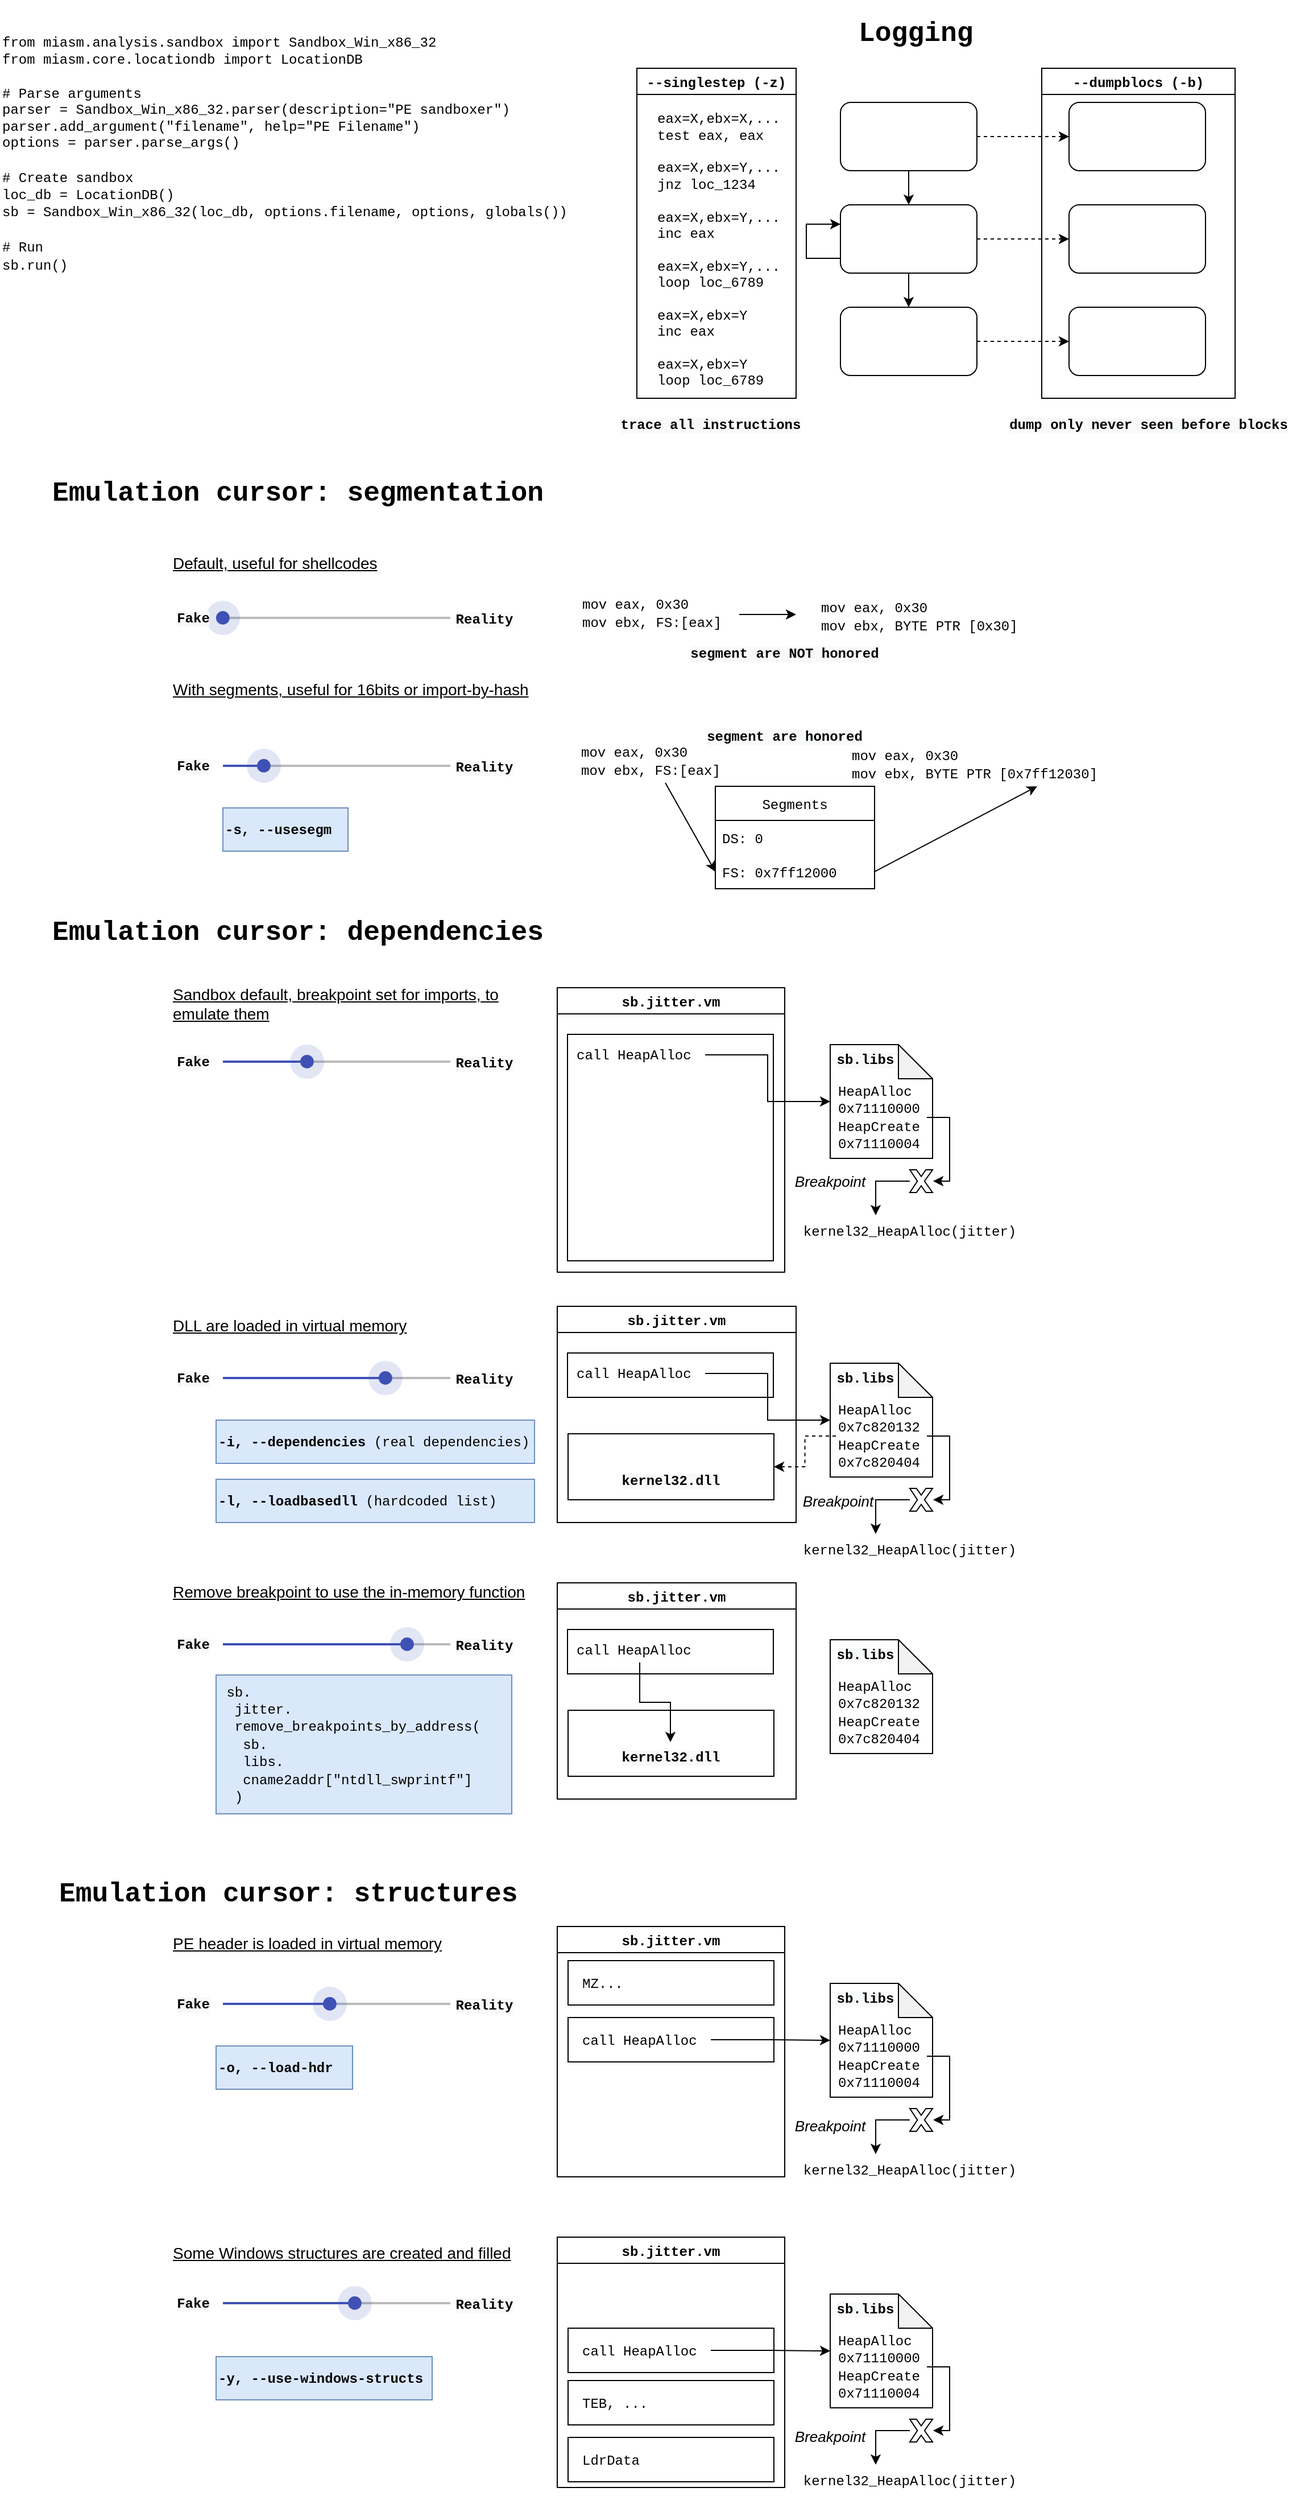 <mxfile compressed="false" version="21.1.2" type="device">
  <diagram id="ASb568PI5aclqPhagqz0" name="Page-1">
    <mxGraphModel dx="1432" dy="865" grid="1" gridSize="10" guides="1" tooltips="1" connect="1" arrows="1" fold="1" page="1" pageScale="1" pageWidth="1169" pageHeight="827" math="0" shadow="0">
      <root>
        <mxCell id="0" />
        <mxCell id="1" parent="0" />
        <mxCell id="8zZ8r4-26LbBzZc4UFdb-1" value="&lt;div style=&quot;&quot;&gt;&lt;span style=&quot;background-color: initial;&quot;&gt;&lt;font face=&quot;Courier New&quot;&gt;from miasm.analysis.sandbox import Sandbox_Win_x86_32&lt;/font&gt;&lt;/span&gt;&lt;/div&gt;&lt;font face=&quot;Courier New&quot;&gt;from miasm.core.locationdb import LocationDB&lt;br&gt;&lt;br&gt;&lt;div&gt;# Parse arguments&lt;/div&gt;&lt;div&gt;parser = Sandbox_Win_x86_32.parser(description=&quot;PE sandboxer&quot;)&lt;/div&gt;&lt;div&gt;parser.add_argument(&quot;filename&quot;, help=&quot;PE Filename&quot;)&lt;/div&gt;&lt;div&gt;options = parser.parse_args()&lt;/div&gt;&lt;div&gt;&lt;/div&gt;&lt;br&gt;&lt;/font&gt;&lt;div&gt;&lt;font face=&quot;Courier New&quot;&gt;# Create sandbox&lt;/font&gt;&lt;/div&gt;&lt;div&gt;&lt;font face=&quot;Courier New&quot;&gt;loc_db = LocationDB()&lt;/font&gt;&lt;/div&gt;&lt;div&gt;&lt;font face=&quot;Courier New&quot;&gt;sb = Sandbox_Win_x86_32(loc_db, options.filename, options, globals())&lt;/font&gt;&lt;/div&gt;&lt;div&gt;&lt;font face=&quot;Courier New&quot;&gt;&lt;br&gt;&lt;/font&gt;&lt;/div&gt;&lt;div&gt;&lt;font face=&quot;Courier New&quot;&gt;# Run&lt;/font&gt;&lt;/div&gt;&lt;div&gt;&lt;font face=&quot;Courier New&quot;&gt;sb.run()&lt;/font&gt;&lt;/div&gt;&lt;div&gt;&lt;br&gt;&lt;/div&gt;" style="text;html=1;strokeColor=none;fillColor=none;align=left;verticalAlign=middle;whiteSpace=wrap;rounded=0;" parent="1" vertex="1">
          <mxGeometry x="10" y="10" width="540" height="263" as="geometry" />
        </mxCell>
        <mxCell id="8zZ8r4-26LbBzZc4UFdb-7" style="edgeStyle=orthogonalEdgeStyle;rounded=0;orthogonalLoop=1;jettySize=auto;html=1;entryX=0.5;entryY=0;entryDx=0;entryDy=0;fontFamily=Courier New;" parent="1" source="8zZ8r4-26LbBzZc4UFdb-2" target="8zZ8r4-26LbBzZc4UFdb-3" edge="1">
          <mxGeometry relative="1" as="geometry" />
        </mxCell>
        <mxCell id="8zZ8r4-26LbBzZc4UFdb-16" style="edgeStyle=orthogonalEdgeStyle;rounded=0;orthogonalLoop=1;jettySize=auto;html=1;entryX=0;entryY=0.5;entryDx=0;entryDy=0;fontFamily=Courier New;dashed=1;" parent="1" source="8zZ8r4-26LbBzZc4UFdb-2" target="8zZ8r4-26LbBzZc4UFdb-12" edge="1">
          <mxGeometry relative="1" as="geometry" />
        </mxCell>
        <mxCell id="8zZ8r4-26LbBzZc4UFdb-2" value="" style="rounded=1;whiteSpace=wrap;html=1;fontFamily=Courier New;" parent="1" vertex="1">
          <mxGeometry x="749" y="90" width="120" height="60" as="geometry" />
        </mxCell>
        <mxCell id="8zZ8r4-26LbBzZc4UFdb-5" value="" style="edgeStyle=orthogonalEdgeStyle;rounded=0;orthogonalLoop=1;jettySize=auto;html=1;fontFamily=Courier New;" parent="1" source="8zZ8r4-26LbBzZc4UFdb-3" target="8zZ8r4-26LbBzZc4UFdb-4" edge="1">
          <mxGeometry relative="1" as="geometry" />
        </mxCell>
        <mxCell id="8zZ8r4-26LbBzZc4UFdb-17" style="edgeStyle=orthogonalEdgeStyle;rounded=0;orthogonalLoop=1;jettySize=auto;html=1;entryX=0;entryY=0.5;entryDx=0;entryDy=0;fontFamily=Courier New;dashed=1;" parent="1" source="8zZ8r4-26LbBzZc4UFdb-3" target="8zZ8r4-26LbBzZc4UFdb-13" edge="1">
          <mxGeometry relative="1" as="geometry" />
        </mxCell>
        <mxCell id="8zZ8r4-26LbBzZc4UFdb-3" value="" style="rounded=1;whiteSpace=wrap;html=1;fontFamily=Courier New;" parent="1" vertex="1">
          <mxGeometry x="749" y="180" width="120" height="60" as="geometry" />
        </mxCell>
        <mxCell id="8zZ8r4-26LbBzZc4UFdb-18" style="edgeStyle=orthogonalEdgeStyle;rounded=0;orthogonalLoop=1;jettySize=auto;html=1;entryX=0;entryY=0.5;entryDx=0;entryDy=0;fontFamily=Courier New;dashed=1;" parent="1" source="8zZ8r4-26LbBzZc4UFdb-4" target="8zZ8r4-26LbBzZc4UFdb-14" edge="1">
          <mxGeometry relative="1" as="geometry" />
        </mxCell>
        <mxCell id="8zZ8r4-26LbBzZc4UFdb-4" value="" style="rounded=1;whiteSpace=wrap;html=1;fontFamily=Courier New;" parent="1" vertex="1">
          <mxGeometry x="749" y="270" width="120" height="60" as="geometry" />
        </mxCell>
        <mxCell id="8zZ8r4-26LbBzZc4UFdb-10" style="edgeStyle=orthogonalEdgeStyle;rounded=0;orthogonalLoop=1;jettySize=auto;html=1;entryX=0;entryY=0.5;entryDx=0;entryDy=0;fontFamily=Courier New;exitX=0;exitY=1;exitDx=0;exitDy=0;" parent="1" edge="1">
          <mxGeometry relative="1" as="geometry">
            <mxPoint x="749" y="227" as="sourcePoint" />
            <mxPoint x="749" y="197" as="targetPoint" />
            <Array as="points">
              <mxPoint x="719" y="227" />
              <mxPoint x="719" y="197" />
            </Array>
          </mxGeometry>
        </mxCell>
        <mxCell id="8zZ8r4-26LbBzZc4UFdb-11" value="&lt;h1&gt;Logging&lt;/h1&gt;" style="text;html=1;strokeColor=none;fillColor=none;spacing=5;spacingTop=-20;whiteSpace=wrap;overflow=hidden;rounded=0;fontFamily=Courier New;" parent="1" vertex="1">
          <mxGeometry x="760" y="10" width="120" height="40" as="geometry" />
        </mxCell>
        <mxCell id="8zZ8r4-26LbBzZc4UFdb-12" value="" style="rounded=1;whiteSpace=wrap;html=1;fontFamily=Courier New;" parent="1" vertex="1">
          <mxGeometry x="950" y="90" width="120" height="60" as="geometry" />
        </mxCell>
        <mxCell id="8zZ8r4-26LbBzZc4UFdb-13" value="" style="rounded=1;whiteSpace=wrap;html=1;fontFamily=Courier New;" parent="1" vertex="1">
          <mxGeometry x="950" y="180" width="120" height="60" as="geometry" />
        </mxCell>
        <mxCell id="8zZ8r4-26LbBzZc4UFdb-14" value="" style="rounded=1;whiteSpace=wrap;html=1;fontFamily=Courier New;" parent="1" vertex="1">
          <mxGeometry x="950" y="270" width="120" height="60" as="geometry" />
        </mxCell>
        <mxCell id="8zZ8r4-26LbBzZc4UFdb-19" value="--dumpblocs (-b)" style="swimlane;fontFamily=Courier New;" parent="1" vertex="1">
          <mxGeometry x="926" y="60" width="170" height="290" as="geometry" />
        </mxCell>
        <mxCell id="8zZ8r4-26LbBzZc4UFdb-20" value="&lt;span style=&quot;color: rgb(0, 0, 0); font-family: &amp;quot;Courier New&amp;quot;; font-size: 12px; font-style: normal; font-variant-ligatures: normal; font-variant-caps: normal; font-weight: 700; letter-spacing: normal; orphans: 2; text-indent: 0px; text-transform: none; widows: 2; word-spacing: 0px; -webkit-text-stroke-width: 0px; background-color: rgb(248, 249, 250); text-decoration-thickness: initial; text-decoration-style: initial; text-decoration-color: initial; float: none; display: inline !important;&quot;&gt;dump only never seen before blocks&lt;/span&gt;" style="text;whiteSpace=wrap;html=1;fontFamily=Courier New;align=center;" parent="1" vertex="1">
          <mxGeometry x="880" y="360" width="280" height="30" as="geometry" />
        </mxCell>
        <mxCell id="8zZ8r4-26LbBzZc4UFdb-22" value="eax=X,ebx=X,...&lt;br&gt;test eax, eax&lt;br&gt;&lt;br&gt;eax=X,ebx=Y,...&lt;br&gt;jnz loc_1234&lt;br&gt;&lt;br&gt;eax=X,ebx=Y,...&lt;br&gt;inc eax&lt;br&gt;&lt;br&gt;eax=X,ebx=Y,...&lt;br&gt;loop loc_6789&lt;br&gt;&lt;br&gt;eax=X,ebx=Y&lt;br&gt;inc eax&lt;br&gt;&lt;br&gt;eax=X,ebx=Y&lt;br&gt;loop loc_6789" style="text;html=1;strokeColor=none;fillColor=none;align=left;verticalAlign=middle;whiteSpace=wrap;rounded=0;fontFamily=Courier New;" parent="1" vertex="1">
          <mxGeometry x="586" y="150" width="110" height="140" as="geometry" />
        </mxCell>
        <mxCell id="8zZ8r4-26LbBzZc4UFdb-24" value="--singlestep (-z)" style="swimlane;fontFamily=Courier New;" parent="1" vertex="1">
          <mxGeometry x="570" y="60" width="140" height="290" as="geometry" />
        </mxCell>
        <mxCell id="8zZ8r4-26LbBzZc4UFdb-25" value="&lt;span style=&quot;color: rgb(0, 0, 0); font-family: &amp;quot;Courier New&amp;quot;; font-size: 12px; font-style: normal; font-variant-ligatures: normal; font-variant-caps: normal; font-weight: 700; letter-spacing: normal; orphans: 2; text-indent: 0px; text-transform: none; widows: 2; word-spacing: 0px; -webkit-text-stroke-width: 0px; background-color: rgb(248, 249, 250); text-decoration-thickness: initial; text-decoration-style: initial; text-decoration-color: initial; float: none; display: inline !important;&quot;&gt;trace all instructions&lt;/span&gt;" style="text;whiteSpace=wrap;html=1;fontFamily=Courier New;align=center;" parent="1" vertex="1">
          <mxGeometry x="495" y="360" width="280" height="30" as="geometry" />
        </mxCell>
        <mxCell id="8zZ8r4-26LbBzZc4UFdb-26" value="&lt;h1&gt;Emulation cursor: segmentation&lt;/h1&gt;" style="text;html=1;strokeColor=none;fillColor=none;spacing=5;spacingTop=-20;whiteSpace=wrap;overflow=hidden;rounded=0;fontFamily=Courier New;" parent="1" vertex="1">
          <mxGeometry x="51" y="414" width="460" height="40" as="geometry" />
        </mxCell>
        <mxCell id="8zZ8r4-26LbBzZc4UFdb-28" value="" style="dashed=0;verticalLabelPosition=bottom;verticalAlign=top;align=center;shape=mxgraph.gmdl.sliderFocused;barPos=0;strokeColor=#3F51B5;opacity=100;strokeWidth=2;fillColor=#3F51B5;handleSize=30;shadow=0;fontFamily=Courier New;" parent="1" vertex="1">
          <mxGeometry x="206" y="528" width="200" height="30" as="geometry" />
        </mxCell>
        <mxCell id="8zZ8r4-26LbBzZc4UFdb-29" value="&lt;span style=&quot;color: rgb(0, 0, 0); font-family: &amp;quot;Courier New&amp;quot;; font-size: 12px; font-style: normal; font-variant-ligatures: normal; font-variant-caps: normal; font-weight: 700; letter-spacing: normal; orphans: 2; text-indent: 0px; text-transform: none; widows: 2; word-spacing: 0px; -webkit-text-stroke-width: 0px; background-color: rgb(248, 249, 250); text-decoration-thickness: initial; text-decoration-style: initial; text-decoration-color: initial; float: none; display: inline !important;&quot;&gt;Fake&lt;/span&gt;" style="text;whiteSpace=wrap;html=1;fontFamily=Courier New;align=center;" parent="1" vertex="1">
          <mxGeometry x="160" y="530" width="40" height="20" as="geometry" />
        </mxCell>
        <mxCell id="8zZ8r4-26LbBzZc4UFdb-30" value="&lt;span style=&quot;color: rgb(0, 0, 0); font-family: &amp;quot;Courier New&amp;quot;; font-size: 12px; font-style: normal; font-variant-ligatures: normal; font-variant-caps: normal; font-weight: 700; letter-spacing: normal; orphans: 2; text-indent: 0px; text-transform: none; widows: 2; word-spacing: 0px; -webkit-text-stroke-width: 0px; background-color: rgb(248, 249, 250); text-decoration-thickness: initial; text-decoration-style: initial; text-decoration-color: initial; float: none; display: inline !important;&quot;&gt;Reality&lt;/span&gt;" style="text;whiteSpace=wrap;html=1;fontFamily=Courier New;align=center;" parent="1" vertex="1">
          <mxGeometry x="416" y="531" width="40" height="20" as="geometry" />
        </mxCell>
        <mxCell id="8zZ8r4-26LbBzZc4UFdb-31" value="&lt;div style=&quot;&quot;&gt;&lt;font face=&quot;Courier New&quot;&gt;mov eax, 0x30&lt;/font&gt;&lt;/div&gt;&lt;div style=&quot;&quot;&gt;&lt;font face=&quot;Courier New&quot;&gt;mov ebx, FS:[eax]&lt;/font&gt;&lt;/div&gt;" style="text;html=1;strokeColor=none;fillColor=none;align=left;verticalAlign=middle;whiteSpace=wrap;rounded=0;" parent="1" vertex="1">
          <mxGeometry x="520" y="520" width="130" height="38" as="geometry" />
        </mxCell>
        <mxCell id="8zZ8r4-26LbBzZc4UFdb-33" value="" style="endArrow=classic;html=1;rounded=0;fontFamily=Courier New;strokeWidth=1;" parent="1" edge="1">
          <mxGeometry width="50" height="50" relative="1" as="geometry">
            <mxPoint x="660" y="540" as="sourcePoint" />
            <mxPoint x="710" y="540" as="targetPoint" />
          </mxGeometry>
        </mxCell>
        <mxCell id="8zZ8r4-26LbBzZc4UFdb-34" value="&lt;div style=&quot;&quot;&gt;&lt;font face=&quot;Courier New&quot;&gt;mov eax, 0x30&lt;/font&gt;&lt;/div&gt;&lt;div style=&quot;&quot;&gt;&lt;font face=&quot;Courier New&quot;&gt;mov ebx, BYTE PTR [0x30]&lt;/font&gt;&lt;/div&gt;" style="text;html=1;strokeColor=none;fillColor=none;align=left;verticalAlign=middle;whiteSpace=wrap;rounded=0;" parent="1" vertex="1">
          <mxGeometry x="730" y="523" width="180" height="38" as="geometry" />
        </mxCell>
        <mxCell id="8zZ8r4-26LbBzZc4UFdb-35" value="&lt;span style=&quot;color: rgb(0, 0, 0); font-family: &amp;quot;Courier New&amp;quot;; font-size: 12px; font-style: normal; font-variant-ligatures: normal; font-variant-caps: normal; font-weight: 700; letter-spacing: normal; orphans: 2; text-indent: 0px; text-transform: none; widows: 2; word-spacing: 0px; -webkit-text-stroke-width: 0px; background-color: rgb(248, 249, 250); text-decoration-thickness: initial; text-decoration-style: initial; text-decoration-color: initial; float: none; display: inline !important;&quot;&gt;segment are NOT honored&lt;/span&gt;" style="text;whiteSpace=wrap;html=1;fontFamily=Courier New;align=center;" parent="1" vertex="1">
          <mxGeometry x="560" y="561" width="280" height="30" as="geometry" />
        </mxCell>
        <mxCell id="8zZ8r4-26LbBzZc4UFdb-36" value="" style="dashed=0;verticalLabelPosition=bottom;verticalAlign=top;align=center;shape=mxgraph.gmdl.sliderFocused;barPos=18;strokeColor=#3F51B5;opacity=100;strokeWidth=2;fillColor=#3F51B5;handleSize=30;shadow=0;fontFamily=Courier New;" parent="1" vertex="1">
          <mxGeometry x="206" y="658" width="200" height="30" as="geometry" />
        </mxCell>
        <mxCell id="8zZ8r4-26LbBzZc4UFdb-37" value="&lt;span style=&quot;color: rgb(0, 0, 0); font-family: &amp;quot;Courier New&amp;quot;; font-size: 12px; font-style: normal; font-variant-ligatures: normal; font-variant-caps: normal; font-weight: 700; letter-spacing: normal; orphans: 2; text-indent: 0px; text-transform: none; widows: 2; word-spacing: 0px; -webkit-text-stroke-width: 0px; background-color: rgb(248, 249, 250); text-decoration-thickness: initial; text-decoration-style: initial; text-decoration-color: initial; float: none; display: inline !important;&quot;&gt;Fake&lt;/span&gt;" style="text;whiteSpace=wrap;html=1;fontFamily=Courier New;align=center;" parent="1" vertex="1">
          <mxGeometry x="160" y="660" width="40" height="20" as="geometry" />
        </mxCell>
        <mxCell id="8zZ8r4-26LbBzZc4UFdb-38" value="&lt;span style=&quot;color: rgb(0, 0, 0); font-family: &amp;quot;Courier New&amp;quot;; font-size: 12px; font-style: normal; font-variant-ligatures: normal; font-variant-caps: normal; font-weight: 700; letter-spacing: normal; orphans: 2; text-indent: 0px; text-transform: none; widows: 2; word-spacing: 0px; -webkit-text-stroke-width: 0px; background-color: rgb(248, 249, 250); text-decoration-thickness: initial; text-decoration-style: initial; text-decoration-color: initial; float: none; display: inline !important;&quot;&gt;Reality&lt;/span&gt;" style="text;whiteSpace=wrap;html=1;fontFamily=Courier New;align=center;" parent="1" vertex="1">
          <mxGeometry x="416" y="661" width="40" height="20" as="geometry" />
        </mxCell>
        <mxCell id="8zZ8r4-26LbBzZc4UFdb-39" value="&lt;div style=&quot;&quot;&gt;&lt;font face=&quot;Courier New&quot;&gt;mov eax, 0x30&lt;/font&gt;&lt;/div&gt;&lt;div style=&quot;&quot;&gt;&lt;font face=&quot;Courier New&quot;&gt;mov ebx, FS:[eax]&lt;/font&gt;&lt;/div&gt;" style="text;html=1;strokeColor=none;fillColor=none;align=left;verticalAlign=middle;whiteSpace=wrap;rounded=0;" parent="1" vertex="1">
          <mxGeometry x="519" y="650" width="130" height="38" as="geometry" />
        </mxCell>
        <mxCell id="8zZ8r4-26LbBzZc4UFdb-40" value="" style="endArrow=classic;html=1;rounded=0;fontFamily=Courier New;strokeWidth=1;entryX=0;entryY=0.5;entryDx=0;entryDy=0;exitX=0.585;exitY=1;exitDx=0;exitDy=0;exitPerimeter=0;" parent="1" source="8zZ8r4-26LbBzZc4UFdb-39" target="8zZ8r4-26LbBzZc4UFdb-46" edge="1">
          <mxGeometry width="50" height="50" relative="1" as="geometry">
            <mxPoint x="687" y="670" as="sourcePoint" />
            <mxPoint x="737" y="670" as="targetPoint" />
          </mxGeometry>
        </mxCell>
        <mxCell id="8zZ8r4-26LbBzZc4UFdb-41" value="&lt;div style=&quot;&quot;&gt;&lt;font face=&quot;Courier New&quot;&gt;mov eax, 0x30&lt;/font&gt;&lt;/div&gt;&lt;div style=&quot;&quot;&gt;&lt;font face=&quot;Courier New&quot;&gt;mov ebx, BYTE PTR [0x7ff12030]&lt;/font&gt;&lt;/div&gt;" style="text;html=1;strokeColor=none;fillColor=none;align=left;verticalAlign=middle;whiteSpace=wrap;rounded=0;" parent="1" vertex="1">
          <mxGeometry x="757" y="653" width="220" height="38" as="geometry" />
        </mxCell>
        <mxCell id="8zZ8r4-26LbBzZc4UFdb-42" value="&lt;span style=&quot;color: rgb(0, 0, 0); font-family: &amp;quot;Courier New&amp;quot;; font-size: 12px; font-style: normal; font-variant-ligatures: normal; font-variant-caps: normal; font-weight: 700; letter-spacing: normal; orphans: 2; text-indent: 0px; text-transform: none; widows: 2; word-spacing: 0px; -webkit-text-stroke-width: 0px; background-color: rgb(248, 249, 250); text-decoration-thickness: initial; text-decoration-style: initial; text-decoration-color: initial; float: none; display: inline !important;&quot;&gt;segment are honored&lt;/span&gt;" style="text;whiteSpace=wrap;html=1;fontFamily=Courier New;align=center;" parent="1" vertex="1">
          <mxGeometry x="560" y="634" width="280" height="30" as="geometry" />
        </mxCell>
        <mxCell id="8zZ8r4-26LbBzZc4UFdb-43" value="Segments" style="swimlane;fontStyle=0;childLayout=stackLayout;horizontal=1;startSize=30;horizontalStack=0;resizeParent=1;resizeParentMax=0;resizeLast=0;collapsible=1;marginBottom=0;fontFamily=Courier New;" parent="1" vertex="1">
          <mxGeometry x="639" y="691" width="140" height="90" as="geometry" />
        </mxCell>
        <mxCell id="8zZ8r4-26LbBzZc4UFdb-45" value="DS: 0" style="text;strokeColor=none;fillColor=none;align=left;verticalAlign=middle;spacingLeft=4;spacingRight=4;overflow=hidden;points=[[0,0.5],[1,0.5]];portConstraint=eastwest;rotatable=0;fontFamily=Courier New;" parent="8zZ8r4-26LbBzZc4UFdb-43" vertex="1">
          <mxGeometry y="30" width="140" height="30" as="geometry" />
        </mxCell>
        <mxCell id="8zZ8r4-26LbBzZc4UFdb-46" value="FS: 0x7ff12000" style="text;strokeColor=none;fillColor=none;align=left;verticalAlign=middle;spacingLeft=4;spacingRight=4;overflow=hidden;points=[[0,0.5],[1,0.5]];portConstraint=eastwest;rotatable=0;fontFamily=Courier New;" parent="8zZ8r4-26LbBzZc4UFdb-43" vertex="1">
          <mxGeometry y="60" width="140" height="30" as="geometry" />
        </mxCell>
        <mxCell id="8zZ8r4-26LbBzZc4UFdb-47" value="" style="endArrow=classic;html=1;rounded=0;fontFamily=Courier New;strokeWidth=1;entryX=0.75;entryY=1;entryDx=0;entryDy=0;exitX=1;exitY=0.5;exitDx=0;exitDy=0;" parent="1" source="8zZ8r4-26LbBzZc4UFdb-46" target="8zZ8r4-26LbBzZc4UFdb-41" edge="1">
          <mxGeometry width="50" height="50" relative="1" as="geometry">
            <mxPoint x="787" y="790" as="sourcePoint" />
            <mxPoint x="649" y="806" as="targetPoint" />
          </mxGeometry>
        </mxCell>
        <mxCell id="8zZ8r4-26LbBzZc4UFdb-48" value="" style="dashed=0;verticalLabelPosition=bottom;verticalAlign=top;align=center;shape=mxgraph.gmdl.sliderFocused;barPos=37;strokeColor=#3F51B5;opacity=100;strokeWidth=2;fillColor=#3F51B5;handleSize=30;shadow=0;fontFamily=Courier New;" parent="1" vertex="1">
          <mxGeometry x="206" y="918" width="200" height="30" as="geometry" />
        </mxCell>
        <mxCell id="8zZ8r4-26LbBzZc4UFdb-49" value="&lt;span style=&quot;color: rgb(0, 0, 0); font-family: &amp;quot;Courier New&amp;quot;; font-size: 12px; font-style: normal; font-variant-ligatures: normal; font-variant-caps: normal; font-weight: 700; letter-spacing: normal; orphans: 2; text-indent: 0px; text-transform: none; widows: 2; word-spacing: 0px; -webkit-text-stroke-width: 0px; background-color: rgb(248, 249, 250); text-decoration-thickness: initial; text-decoration-style: initial; text-decoration-color: initial; float: none; display: inline !important;&quot;&gt;Fake&lt;/span&gt;" style="text;whiteSpace=wrap;html=1;fontFamily=Courier New;align=center;" parent="1" vertex="1">
          <mxGeometry x="160" y="920" width="40" height="20" as="geometry" />
        </mxCell>
        <mxCell id="8zZ8r4-26LbBzZc4UFdb-50" value="&lt;span style=&quot;color: rgb(0, 0, 0); font-family: &amp;quot;Courier New&amp;quot;; font-size: 12px; font-style: normal; font-variant-ligatures: normal; font-variant-caps: normal; font-weight: 700; letter-spacing: normal; orphans: 2; text-indent: 0px; text-transform: none; widows: 2; word-spacing: 0px; -webkit-text-stroke-width: 0px; background-color: rgb(248, 249, 250); text-decoration-thickness: initial; text-decoration-style: initial; text-decoration-color: initial; float: none; display: inline !important;&quot;&gt;Reality&lt;/span&gt;" style="text;whiteSpace=wrap;html=1;fontFamily=Courier New;align=center;" parent="1" vertex="1">
          <mxGeometry x="416" y="921" width="40" height="20" as="geometry" />
        </mxCell>
        <mxCell id="8zZ8r4-26LbBzZc4UFdb-59" value="sb.jitter.vm" style="swimlane;fontFamily=Courier New;" parent="1" vertex="1">
          <mxGeometry x="500" y="868" width="200" height="250" as="geometry" />
        </mxCell>
        <mxCell id="8zZ8r4-26LbBzZc4UFdb-60" value="" style="rounded=0;whiteSpace=wrap;html=1;fontFamily=Courier New;" parent="8zZ8r4-26LbBzZc4UFdb-59" vertex="1">
          <mxGeometry x="9" y="41" width="181" height="199" as="geometry" />
        </mxCell>
        <mxCell id="8zZ8r4-26LbBzZc4UFdb-61" value="&lt;div style=&quot;&quot;&gt;&lt;font face=&quot;Courier New&quot;&gt;call HeapAlloc&lt;/font&gt;&lt;/div&gt;" style="text;html=1;strokeColor=none;fillColor=none;align=left;verticalAlign=middle;whiteSpace=wrap;rounded=0;" parent="8zZ8r4-26LbBzZc4UFdb-59" vertex="1">
          <mxGeometry x="15" y="48" width="115" height="22" as="geometry" />
        </mxCell>
        <mxCell id="8zZ8r4-26LbBzZc4UFdb-63" value="" style="shape=note;whiteSpace=wrap;html=1;backgroundOutline=1;darkOpacity=0.05;fontFamily=Courier New;" parent="1" vertex="1">
          <mxGeometry x="740" y="918" width="90" height="100" as="geometry" />
        </mxCell>
        <mxCell id="8zZ8r4-26LbBzZc4UFdb-65" style="edgeStyle=orthogonalEdgeStyle;rounded=0;orthogonalLoop=1;jettySize=auto;html=1;entryX=0;entryY=0.5;entryDx=0;entryDy=0;entryPerimeter=0;fontFamily=Courier New;strokeWidth=1;" parent="1" source="8zZ8r4-26LbBzZc4UFdb-61" target="8zZ8r4-26LbBzZc4UFdb-63" edge="1">
          <mxGeometry relative="1" as="geometry" />
        </mxCell>
        <mxCell id="8zZ8r4-26LbBzZc4UFdb-69" value="" style="edgeStyle=orthogonalEdgeStyle;rounded=0;orthogonalLoop=1;jettySize=auto;html=1;fontFamily=Helvetica;strokeWidth=1;fontSize=13;fontStyle=2" parent="1" source="8zZ8r4-26LbBzZc4UFdb-66" edge="1">
          <mxGeometry x="1" y="90" relative="1" as="geometry">
            <mxPoint x="830" y="1038" as="targetPoint" />
            <mxPoint x="-90" y="-90" as="offset" />
          </mxGeometry>
        </mxCell>
        <mxCell id="8zZ8r4-26LbBzZc4UFdb-66" value="&lt;div style=&quot;&quot;&gt;&lt;font face=&quot;Courier New&quot;&gt;HeapAlloc&lt;/font&gt;&lt;/div&gt;&lt;div style=&quot;&quot;&gt;&lt;font face=&quot;Courier New&quot;&gt;0x71110000&lt;br&gt;HeapCreate&lt;br&gt;0x71110004&lt;/font&gt;&lt;/div&gt;" style="text;html=1;strokeColor=none;fillColor=none;align=left;verticalAlign=middle;whiteSpace=wrap;rounded=0;" parent="1" vertex="1">
          <mxGeometry x="745" y="946" width="80" height="72" as="geometry" />
        </mxCell>
        <mxCell id="8zZ8r4-26LbBzZc4UFdb-72" style="edgeStyle=orthogonalEdgeStyle;rounded=0;orthogonalLoop=1;jettySize=auto;html=1;entryX=0;entryY=0;entryDx=0;entryDy=0;fontFamily=Courier New;strokeWidth=1;" parent="1" source="8zZ8r4-26LbBzZc4UFdb-68" target="8zZ8r4-26LbBzZc4UFdb-71" edge="1">
          <mxGeometry relative="1" as="geometry">
            <Array as="points">
              <mxPoint x="780" y="1038" />
            </Array>
          </mxGeometry>
        </mxCell>
        <mxCell id="8zZ8r4-26LbBzZc4UFdb-68" value="" style="verticalLabelPosition=bottom;verticalAlign=top;html=1;shape=mxgraph.basic.x;fontFamily=Courier New;" parent="1" vertex="1">
          <mxGeometry x="810" y="1028" width="20" height="20" as="geometry" />
        </mxCell>
        <mxCell id="8zZ8r4-26LbBzZc4UFdb-71" value="kernel32_HeapAlloc(jitter)" style="text;html=1;strokeColor=none;fillColor=none;align=center;verticalAlign=middle;whiteSpace=wrap;rounded=0;fontFamily=Courier New;" parent="1" vertex="1">
          <mxGeometry x="780" y="1068" width="60" height="30" as="geometry" />
        </mxCell>
        <mxCell id="8zZ8r4-26LbBzZc4UFdb-74" value="&lt;span style=&quot;color: rgb(0, 0, 0); font-family: &amp;quot;Courier New&amp;quot;; font-size: 12px; font-style: normal; font-variant-ligatures: normal; font-variant-caps: normal; font-weight: 700; letter-spacing: normal; orphans: 2; text-indent: 0px; text-transform: none; widows: 2; word-spacing: 0px; -webkit-text-stroke-width: 0px; background-color: rgb(248, 249, 250); text-decoration-thickness: initial; text-decoration-style: initial; text-decoration-color: initial; float: none; display: inline !important;&quot;&gt;sb.libs&lt;/span&gt;" style="text;whiteSpace=wrap;html=1;fontFamily=Courier New;align=center;" parent="1" vertex="1">
          <mxGeometry x="736" y="918" width="70" height="30" as="geometry" />
        </mxCell>
        <mxCell id="8zZ8r4-26LbBzZc4UFdb-75" value="" style="dashed=0;verticalLabelPosition=bottom;verticalAlign=top;align=center;shape=mxgraph.gmdl.sliderFocused;barPos=71.48;strokeColor=#3F51B5;opacity=100;strokeWidth=2;fillColor=#3F51B5;handleSize=30;shadow=0;fontFamily=Courier New;" parent="1" vertex="1">
          <mxGeometry x="206" y="1196" width="200" height="30" as="geometry" />
        </mxCell>
        <mxCell id="8zZ8r4-26LbBzZc4UFdb-76" value="&lt;span style=&quot;color: rgb(0, 0, 0); font-family: &amp;quot;Courier New&amp;quot;; font-size: 12px; font-style: normal; font-variant-ligatures: normal; font-variant-caps: normal; font-weight: 700; letter-spacing: normal; orphans: 2; text-indent: 0px; text-transform: none; widows: 2; word-spacing: 0px; -webkit-text-stroke-width: 0px; background-color: rgb(248, 249, 250); text-decoration-thickness: initial; text-decoration-style: initial; text-decoration-color: initial; float: none; display: inline !important;&quot;&gt;Fake&lt;/span&gt;" style="text;whiteSpace=wrap;html=1;fontFamily=Courier New;align=center;" parent="1" vertex="1">
          <mxGeometry x="160" y="1198" width="40" height="20" as="geometry" />
        </mxCell>
        <mxCell id="8zZ8r4-26LbBzZc4UFdb-77" value="&lt;span style=&quot;color: rgb(0, 0, 0); font-family: &amp;quot;Courier New&amp;quot;; font-size: 12px; font-style: normal; font-variant-ligatures: normal; font-variant-caps: normal; font-weight: 700; letter-spacing: normal; orphans: 2; text-indent: 0px; text-transform: none; widows: 2; word-spacing: 0px; -webkit-text-stroke-width: 0px; background-color: rgb(248, 249, 250); text-decoration-thickness: initial; text-decoration-style: initial; text-decoration-color: initial; float: none; display: inline !important;&quot;&gt;Reality&lt;/span&gt;" style="text;whiteSpace=wrap;html=1;fontFamily=Courier New;align=center;" parent="1" vertex="1">
          <mxGeometry x="416" y="1199" width="40" height="20" as="geometry" />
        </mxCell>
        <mxCell id="8zZ8r4-26LbBzZc4UFdb-78" value="sb.jitter.vm" style="swimlane;fontFamily=Courier New;" parent="1" vertex="1">
          <mxGeometry x="500" y="1148" width="210" height="190" as="geometry" />
        </mxCell>
        <mxCell id="8zZ8r4-26LbBzZc4UFdb-79" value="" style="rounded=0;whiteSpace=wrap;html=1;fontFamily=Courier New;" parent="8zZ8r4-26LbBzZc4UFdb-78" vertex="1">
          <mxGeometry x="9" y="41" width="181" height="39" as="geometry" />
        </mxCell>
        <mxCell id="8zZ8r4-26LbBzZc4UFdb-80" value="&lt;div style=&quot;&quot;&gt;&lt;font face=&quot;Courier New&quot;&gt;call HeapAlloc&lt;/font&gt;&lt;/div&gt;" style="text;html=1;strokeColor=none;fillColor=none;align=left;verticalAlign=middle;whiteSpace=wrap;rounded=0;" parent="8zZ8r4-26LbBzZc4UFdb-78" vertex="1">
          <mxGeometry x="15" y="48" width="115" height="22" as="geometry" />
        </mxCell>
        <mxCell id="8zZ8r4-26LbBzZc4UFdb-89" value="" style="rounded=0;whiteSpace=wrap;html=1;fontFamily=Courier New;" parent="8zZ8r4-26LbBzZc4UFdb-78" vertex="1">
          <mxGeometry x="9.5" y="112" width="181" height="58" as="geometry" />
        </mxCell>
        <mxCell id="8zZ8r4-26LbBzZc4UFdb-90" value="&lt;span style=&quot;color: rgb(0, 0, 0); font-family: &amp;quot;Courier New&amp;quot;; font-size: 12px; font-style: normal; font-variant-ligatures: normal; font-variant-caps: normal; font-weight: 700; letter-spacing: normal; orphans: 2; text-indent: 0px; text-transform: none; widows: 2; word-spacing: 0px; -webkit-text-stroke-width: 0px; background-color: rgb(248, 249, 250); text-decoration-thickness: initial; text-decoration-style: initial; text-decoration-color: initial; float: none; display: inline !important;&quot;&gt;kernel32.dll&lt;/span&gt;" style="text;whiteSpace=wrap;html=1;fontFamily=Courier New;align=center;" parent="8zZ8r4-26LbBzZc4UFdb-78" vertex="1">
          <mxGeometry x="-40.5" y="140" width="280" height="30" as="geometry" />
        </mxCell>
        <mxCell id="8zZ8r4-26LbBzZc4UFdb-81" value="" style="shape=note;whiteSpace=wrap;html=1;backgroundOutline=1;darkOpacity=0.05;fontFamily=Courier New;" parent="1" vertex="1">
          <mxGeometry x="740" y="1198" width="90" height="100" as="geometry" />
        </mxCell>
        <mxCell id="8zZ8r4-26LbBzZc4UFdb-82" style="edgeStyle=orthogonalEdgeStyle;rounded=0;orthogonalLoop=1;jettySize=auto;html=1;entryX=0;entryY=0.5;entryDx=0;entryDy=0;entryPerimeter=0;fontFamily=Courier New;strokeWidth=1;" parent="1" source="8zZ8r4-26LbBzZc4UFdb-80" target="8zZ8r4-26LbBzZc4UFdb-81" edge="1">
          <mxGeometry relative="1" as="geometry" />
        </mxCell>
        <mxCell id="8zZ8r4-26LbBzZc4UFdb-83" value="" style="edgeStyle=orthogonalEdgeStyle;rounded=0;orthogonalLoop=1;jettySize=auto;html=1;fontFamily=Helvetica;strokeWidth=1;fontSize=13;fontStyle=2" parent="1" source="8zZ8r4-26LbBzZc4UFdb-84" edge="1">
          <mxGeometry x="1" y="-90" relative="1" as="geometry">
            <mxPoint x="830" y="1318" as="targetPoint" />
            <mxPoint as="offset" />
          </mxGeometry>
        </mxCell>
        <mxCell id="8zZ8r4-26LbBzZc4UFdb-91" style="edgeStyle=orthogonalEdgeStyle;rounded=0;orthogonalLoop=1;jettySize=auto;html=1;fontFamily=Helvetica;fontSize=13;strokeWidth=1;dashed=1;" parent="1" source="8zZ8r4-26LbBzZc4UFdb-84" target="8zZ8r4-26LbBzZc4UFdb-89" edge="1">
          <mxGeometry relative="1" as="geometry" />
        </mxCell>
        <mxCell id="8zZ8r4-26LbBzZc4UFdb-84" value="&lt;div style=&quot;&quot;&gt;&lt;font face=&quot;Courier New&quot;&gt;HeapAlloc&lt;/font&gt;&lt;/div&gt;&lt;div style=&quot;&quot;&gt;&lt;font face=&quot;Courier New&quot;&gt;0x7c820132&lt;br&gt;HeapCreate&lt;br&gt;0x7c820404&lt;/font&gt;&lt;/div&gt;" style="text;html=1;strokeColor=none;fillColor=none;align=left;verticalAlign=middle;whiteSpace=wrap;rounded=0;" parent="1" vertex="1">
          <mxGeometry x="745" y="1226" width="80" height="72" as="geometry" />
        </mxCell>
        <mxCell id="8zZ8r4-26LbBzZc4UFdb-85" style="edgeStyle=orthogonalEdgeStyle;rounded=0;orthogonalLoop=1;jettySize=auto;html=1;entryX=0;entryY=0;entryDx=0;entryDy=0;fontFamily=Courier New;strokeWidth=1;" parent="1" source="8zZ8r4-26LbBzZc4UFdb-86" target="8zZ8r4-26LbBzZc4UFdb-87" edge="1">
          <mxGeometry relative="1" as="geometry">
            <Array as="points">
              <mxPoint x="780" y="1318" />
            </Array>
          </mxGeometry>
        </mxCell>
        <mxCell id="8zZ8r4-26LbBzZc4UFdb-86" value="" style="verticalLabelPosition=bottom;verticalAlign=top;html=1;shape=mxgraph.basic.x;fontFamily=Courier New;" parent="1" vertex="1">
          <mxGeometry x="810" y="1308" width="20" height="20" as="geometry" />
        </mxCell>
        <mxCell id="8zZ8r4-26LbBzZc4UFdb-87" value="kernel32_HeapAlloc(jitter)" style="text;html=1;strokeColor=none;fillColor=none;align=center;verticalAlign=middle;whiteSpace=wrap;rounded=0;fontFamily=Courier New;" parent="1" vertex="1">
          <mxGeometry x="780" y="1348" width="60" height="30" as="geometry" />
        </mxCell>
        <mxCell id="8zZ8r4-26LbBzZc4UFdb-88" value="&lt;span style=&quot;color: rgb(0, 0, 0); font-family: &amp;quot;Courier New&amp;quot;; font-size: 12px; font-style: normal; font-variant-ligatures: normal; font-variant-caps: normal; font-weight: 700; letter-spacing: normal; orphans: 2; text-indent: 0px; text-transform: none; widows: 2; word-spacing: 0px; -webkit-text-stroke-width: 0px; background-color: rgb(248, 249, 250); text-decoration-thickness: initial; text-decoration-style: initial; text-decoration-color: initial; float: none; display: inline !important;&quot;&gt;sb.libs&lt;/span&gt;" style="text;whiteSpace=wrap;html=1;fontFamily=Courier New;align=center;" parent="1" vertex="1">
          <mxGeometry x="736" y="1198" width="70" height="30" as="geometry" />
        </mxCell>
        <mxCell id="8zZ8r4-26LbBzZc4UFdb-109" value="" style="dashed=0;verticalLabelPosition=bottom;verticalAlign=top;align=center;shape=mxgraph.gmdl.sliderFocused;barPos=47;strokeColor=#3F51B5;opacity=100;strokeWidth=2;fillColor=#3F51B5;handleSize=30;shadow=0;fontFamily=Courier New;" parent="1" vertex="1">
          <mxGeometry x="206" y="1746" width="200" height="30" as="geometry" />
        </mxCell>
        <mxCell id="8zZ8r4-26LbBzZc4UFdb-110" value="&lt;span style=&quot;color: rgb(0, 0, 0); font-family: &amp;quot;Courier New&amp;quot;; font-size: 12px; font-style: normal; font-variant-ligatures: normal; font-variant-caps: normal; font-weight: 700; letter-spacing: normal; orphans: 2; text-indent: 0px; text-transform: none; widows: 2; word-spacing: 0px; -webkit-text-stroke-width: 0px; background-color: rgb(248, 249, 250); text-decoration-thickness: initial; text-decoration-style: initial; text-decoration-color: initial; float: none; display: inline !important;&quot;&gt;Fake&lt;/span&gt;" style="text;whiteSpace=wrap;html=1;fontFamily=Courier New;align=center;" parent="1" vertex="1">
          <mxGeometry x="160" y="1748" width="40" height="20" as="geometry" />
        </mxCell>
        <mxCell id="8zZ8r4-26LbBzZc4UFdb-111" value="&lt;span style=&quot;color: rgb(0, 0, 0); font-family: &amp;quot;Courier New&amp;quot;; font-size: 12px; font-style: normal; font-variant-ligatures: normal; font-variant-caps: normal; font-weight: 700; letter-spacing: normal; orphans: 2; text-indent: 0px; text-transform: none; widows: 2; word-spacing: 0px; -webkit-text-stroke-width: 0px; background-color: rgb(248, 249, 250); text-decoration-thickness: initial; text-decoration-style: initial; text-decoration-color: initial; float: none; display: inline !important;&quot;&gt;Reality&lt;/span&gt;" style="text;whiteSpace=wrap;html=1;fontFamily=Courier New;align=center;" parent="1" vertex="1">
          <mxGeometry x="416" y="1749" width="40" height="20" as="geometry" />
        </mxCell>
        <mxCell id="8zZ8r4-26LbBzZc4UFdb-112" value="sb.jitter.vm" style="swimlane;fontFamily=Courier New;" parent="1" vertex="1">
          <mxGeometry x="500" y="1693" width="200" height="220" as="geometry" />
        </mxCell>
        <mxCell id="8zZ8r4-26LbBzZc4UFdb-113" value="" style="rounded=0;whiteSpace=wrap;html=1;fontFamily=Courier New;" parent="8zZ8r4-26LbBzZc4UFdb-112" vertex="1">
          <mxGeometry x="9.5" y="80" width="181" height="39" as="geometry" />
        </mxCell>
        <mxCell id="8zZ8r4-26LbBzZc4UFdb-114" value="&lt;div style=&quot;&quot;&gt;&lt;font face=&quot;Courier New&quot;&gt;call HeapAlloc&lt;/font&gt;&lt;/div&gt;" style="text;html=1;strokeColor=none;fillColor=none;align=left;verticalAlign=middle;whiteSpace=wrap;rounded=0;" parent="8zZ8r4-26LbBzZc4UFdb-112" vertex="1">
          <mxGeometry x="20" y="88.5" width="115" height="22" as="geometry" />
        </mxCell>
        <mxCell id="8zZ8r4-26LbBzZc4UFdb-123" value="" style="rounded=0;whiteSpace=wrap;html=1;fontFamily=Courier New;" parent="8zZ8r4-26LbBzZc4UFdb-112" vertex="1">
          <mxGeometry x="9.5" y="30" width="181" height="39" as="geometry" />
        </mxCell>
        <mxCell id="8zZ8r4-26LbBzZc4UFdb-124" value="&lt;div style=&quot;&quot;&gt;&lt;font face=&quot;Courier New&quot;&gt;MZ...&lt;/font&gt;&lt;/div&gt;" style="text;html=1;strokeColor=none;fillColor=none;align=left;verticalAlign=middle;whiteSpace=wrap;rounded=0;" parent="8zZ8r4-26LbBzZc4UFdb-112" vertex="1">
          <mxGeometry x="20" y="38.5" width="115" height="22" as="geometry" />
        </mxCell>
        <mxCell id="8zZ8r4-26LbBzZc4UFdb-115" value="" style="shape=note;whiteSpace=wrap;html=1;backgroundOutline=1;darkOpacity=0.05;fontFamily=Courier New;" parent="1" vertex="1">
          <mxGeometry x="740" y="1743" width="90" height="100" as="geometry" />
        </mxCell>
        <mxCell id="8zZ8r4-26LbBzZc4UFdb-116" style="edgeStyle=orthogonalEdgeStyle;rounded=0;orthogonalLoop=1;jettySize=auto;html=1;entryX=0;entryY=0.5;entryDx=0;entryDy=0;entryPerimeter=0;fontFamily=Courier New;strokeWidth=1;" parent="1" source="8zZ8r4-26LbBzZc4UFdb-114" target="8zZ8r4-26LbBzZc4UFdb-115" edge="1">
          <mxGeometry relative="1" as="geometry" />
        </mxCell>
        <mxCell id="8zZ8r4-26LbBzZc4UFdb-117" value="" style="edgeStyle=orthogonalEdgeStyle;rounded=0;orthogonalLoop=1;jettySize=auto;html=1;fontFamily=Helvetica;strokeWidth=1;fontSize=13;fontStyle=2" parent="1" source="8zZ8r4-26LbBzZc4UFdb-118" edge="1">
          <mxGeometry x="1" y="100" relative="1" as="geometry">
            <mxPoint x="830" y="1863" as="targetPoint" />
            <mxPoint x="-100" as="offset" />
          </mxGeometry>
        </mxCell>
        <mxCell id="8zZ8r4-26LbBzZc4UFdb-118" value="&lt;div style=&quot;&quot;&gt;&lt;font face=&quot;Courier New&quot;&gt;HeapAlloc&lt;/font&gt;&lt;/div&gt;&lt;div style=&quot;&quot;&gt;&lt;font face=&quot;Courier New&quot;&gt;0x71110000&lt;br&gt;HeapCreate&lt;br&gt;0x71110004&lt;/font&gt;&lt;/div&gt;" style="text;html=1;strokeColor=none;fillColor=none;align=left;verticalAlign=middle;whiteSpace=wrap;rounded=0;" parent="1" vertex="1">
          <mxGeometry x="745" y="1771" width="80" height="72" as="geometry" />
        </mxCell>
        <mxCell id="8zZ8r4-26LbBzZc4UFdb-119" style="edgeStyle=orthogonalEdgeStyle;rounded=0;orthogonalLoop=1;jettySize=auto;html=1;entryX=0;entryY=0;entryDx=0;entryDy=0;fontFamily=Courier New;strokeWidth=1;" parent="1" source="8zZ8r4-26LbBzZc4UFdb-120" target="8zZ8r4-26LbBzZc4UFdb-121" edge="1">
          <mxGeometry relative="1" as="geometry">
            <Array as="points">
              <mxPoint x="780" y="1863" />
            </Array>
          </mxGeometry>
        </mxCell>
        <mxCell id="8zZ8r4-26LbBzZc4UFdb-120" value="" style="verticalLabelPosition=bottom;verticalAlign=top;html=1;shape=mxgraph.basic.x;fontFamily=Courier New;" parent="1" vertex="1">
          <mxGeometry x="810" y="1853" width="20" height="20" as="geometry" />
        </mxCell>
        <mxCell id="8zZ8r4-26LbBzZc4UFdb-121" value="kernel32_HeapAlloc(jitter)" style="text;html=1;strokeColor=none;fillColor=none;align=center;verticalAlign=middle;whiteSpace=wrap;rounded=0;fontFamily=Courier New;" parent="1" vertex="1">
          <mxGeometry x="780" y="1893" width="60" height="30" as="geometry" />
        </mxCell>
        <mxCell id="8zZ8r4-26LbBzZc4UFdb-122" value="&lt;span style=&quot;color: rgb(0, 0, 0); font-family: &amp;quot;Courier New&amp;quot;; font-size: 12px; font-style: normal; font-variant-ligatures: normal; font-variant-caps: normal; font-weight: 700; letter-spacing: normal; orphans: 2; text-indent: 0px; text-transform: none; widows: 2; word-spacing: 0px; -webkit-text-stroke-width: 0px; background-color: rgb(248, 249, 250); text-decoration-thickness: initial; text-decoration-style: initial; text-decoration-color: initial; float: none; display: inline !important;&quot;&gt;sb.libs&lt;/span&gt;" style="text;whiteSpace=wrap;html=1;fontFamily=Courier New;align=center;" parent="1" vertex="1">
          <mxGeometry x="736" y="1743" width="70" height="30" as="geometry" />
        </mxCell>
        <mxCell id="8zZ8r4-26LbBzZc4UFdb-126" value="&lt;i&gt;Breakpoint&lt;/i&gt;" style="text;html=1;strokeColor=none;fillColor=none;align=center;verticalAlign=middle;whiteSpace=wrap;rounded=0;fontFamily=Helvetica;fontSize=13;" parent="1" vertex="1">
          <mxGeometry x="717" y="1304" width="60" height="30" as="geometry" />
        </mxCell>
        <mxCell id="8zZ8r4-26LbBzZc4UFdb-127" value="&lt;i&gt;Breakpoint&lt;/i&gt;" style="text;html=1;strokeColor=none;fillColor=none;align=center;verticalAlign=middle;whiteSpace=wrap;rounded=0;fontFamily=Helvetica;fontSize=13;" parent="1" vertex="1">
          <mxGeometry x="710" y="1023" width="60" height="30" as="geometry" />
        </mxCell>
        <mxCell id="8zZ8r4-26LbBzZc4UFdb-128" value="&lt;i&gt;Breakpoint&lt;/i&gt;" style="text;html=1;strokeColor=none;fillColor=none;align=center;verticalAlign=middle;whiteSpace=wrap;rounded=0;fontFamily=Helvetica;fontSize=13;" parent="1" vertex="1">
          <mxGeometry x="710" y="1853" width="60" height="30" as="geometry" />
        </mxCell>
        <mxCell id="8zZ8r4-26LbBzZc4UFdb-147" value="" style="dashed=0;verticalLabelPosition=bottom;verticalAlign=top;align=center;shape=mxgraph.gmdl.sliderFocused;barPos=58;strokeColor=#3F51B5;opacity=100;strokeWidth=2;fillColor=#3F51B5;handleSize=30;shadow=0;fontFamily=Courier New;" parent="1" vertex="1">
          <mxGeometry x="206" y="2009" width="200" height="30" as="geometry" />
        </mxCell>
        <mxCell id="8zZ8r4-26LbBzZc4UFdb-148" value="&lt;span style=&quot;color: rgb(0, 0, 0); font-family: &amp;quot;Courier New&amp;quot;; font-size: 12px; font-style: normal; font-variant-ligatures: normal; font-variant-caps: normal; font-weight: 700; letter-spacing: normal; orphans: 2; text-indent: 0px; text-transform: none; widows: 2; word-spacing: 0px; -webkit-text-stroke-width: 0px; background-color: rgb(248, 249, 250); text-decoration-thickness: initial; text-decoration-style: initial; text-decoration-color: initial; float: none; display: inline !important;&quot;&gt;Fake&lt;/span&gt;" style="text;whiteSpace=wrap;html=1;fontFamily=Courier New;align=center;" parent="1" vertex="1">
          <mxGeometry x="160" y="2011" width="40" height="20" as="geometry" />
        </mxCell>
        <mxCell id="8zZ8r4-26LbBzZc4UFdb-149" value="&lt;span style=&quot;color: rgb(0, 0, 0); font-family: &amp;quot;Courier New&amp;quot;; font-size: 12px; font-style: normal; font-variant-ligatures: normal; font-variant-caps: normal; font-weight: 700; letter-spacing: normal; orphans: 2; text-indent: 0px; text-transform: none; widows: 2; word-spacing: 0px; -webkit-text-stroke-width: 0px; background-color: rgb(248, 249, 250); text-decoration-thickness: initial; text-decoration-style: initial; text-decoration-color: initial; float: none; display: inline !important;&quot;&gt;Reality&lt;/span&gt;" style="text;whiteSpace=wrap;html=1;fontFamily=Courier New;align=center;" parent="1" vertex="1">
          <mxGeometry x="416" y="2012" width="40" height="20" as="geometry" />
        </mxCell>
        <mxCell id="8zZ8r4-26LbBzZc4UFdb-150" value="sb.jitter.vm" style="swimlane;fontFamily=Courier New;" parent="1" vertex="1">
          <mxGeometry x="500" y="1966" width="200" height="220" as="geometry" />
        </mxCell>
        <mxCell id="8zZ8r4-26LbBzZc4UFdb-151" value="" style="rounded=0;whiteSpace=wrap;html=1;fontFamily=Courier New;" parent="8zZ8r4-26LbBzZc4UFdb-150" vertex="1">
          <mxGeometry x="9.5" y="80" width="181" height="39" as="geometry" />
        </mxCell>
        <mxCell id="8zZ8r4-26LbBzZc4UFdb-152" value="&lt;div style=&quot;&quot;&gt;&lt;font face=&quot;Courier New&quot;&gt;call HeapAlloc&lt;/font&gt;&lt;/div&gt;" style="text;html=1;strokeColor=none;fillColor=none;align=left;verticalAlign=middle;whiteSpace=wrap;rounded=0;" parent="8zZ8r4-26LbBzZc4UFdb-150" vertex="1">
          <mxGeometry x="20" y="88.5" width="115" height="22" as="geometry" />
        </mxCell>
        <mxCell id="8zZ8r4-26LbBzZc4UFdb-153" value="" style="rounded=0;whiteSpace=wrap;html=1;fontFamily=Courier New;" parent="8zZ8r4-26LbBzZc4UFdb-150" vertex="1">
          <mxGeometry x="9.5" y="126" width="181" height="39" as="geometry" />
        </mxCell>
        <mxCell id="8zZ8r4-26LbBzZc4UFdb-154" value="&lt;div style=&quot;&quot;&gt;&lt;font face=&quot;Courier New&quot;&gt;TEB, ...&lt;/font&gt;&lt;/div&gt;" style="text;html=1;strokeColor=none;fillColor=none;align=left;verticalAlign=middle;whiteSpace=wrap;rounded=0;" parent="8zZ8r4-26LbBzZc4UFdb-150" vertex="1">
          <mxGeometry x="20" y="134.5" width="115" height="22" as="geometry" />
        </mxCell>
        <mxCell id="8zZ8r4-26LbBzZc4UFdb-164" value="" style="rounded=0;whiteSpace=wrap;html=1;fontFamily=Courier New;" parent="8zZ8r4-26LbBzZc4UFdb-150" vertex="1">
          <mxGeometry x="9.5" y="176" width="181" height="39" as="geometry" />
        </mxCell>
        <mxCell id="8zZ8r4-26LbBzZc4UFdb-165" value="&lt;div style=&quot;&quot;&gt;&lt;font face=&quot;Courier New&quot;&gt;LdrData&lt;/font&gt;&lt;/div&gt;" style="text;html=1;strokeColor=none;fillColor=none;align=left;verticalAlign=middle;whiteSpace=wrap;rounded=0;" parent="8zZ8r4-26LbBzZc4UFdb-150" vertex="1">
          <mxGeometry x="20" y="184.5" width="115" height="22" as="geometry" />
        </mxCell>
        <mxCell id="8zZ8r4-26LbBzZc4UFdb-155" value="" style="shape=note;whiteSpace=wrap;html=1;backgroundOutline=1;darkOpacity=0.05;fontFamily=Courier New;" parent="1" vertex="1">
          <mxGeometry x="740" y="2016" width="90" height="100" as="geometry" />
        </mxCell>
        <mxCell id="8zZ8r4-26LbBzZc4UFdb-156" style="edgeStyle=orthogonalEdgeStyle;rounded=0;orthogonalLoop=1;jettySize=auto;html=1;entryX=0;entryY=0.5;entryDx=0;entryDy=0;entryPerimeter=0;fontFamily=Courier New;strokeWidth=1;" parent="1" source="8zZ8r4-26LbBzZc4UFdb-152" target="8zZ8r4-26LbBzZc4UFdb-155" edge="1">
          <mxGeometry relative="1" as="geometry" />
        </mxCell>
        <mxCell id="8zZ8r4-26LbBzZc4UFdb-157" value="" style="edgeStyle=orthogonalEdgeStyle;rounded=0;orthogonalLoop=1;jettySize=auto;html=1;fontFamily=Helvetica;strokeWidth=1;fontSize=13;fontStyle=2" parent="1" source="8zZ8r4-26LbBzZc4UFdb-158" edge="1">
          <mxGeometry x="1" y="100" relative="1" as="geometry">
            <mxPoint x="830" y="2136" as="targetPoint" />
            <mxPoint x="-100" as="offset" />
          </mxGeometry>
        </mxCell>
        <mxCell id="8zZ8r4-26LbBzZc4UFdb-158" value="&lt;div style=&quot;&quot;&gt;&lt;font face=&quot;Courier New&quot;&gt;HeapAlloc&lt;/font&gt;&lt;/div&gt;&lt;div style=&quot;&quot;&gt;&lt;font face=&quot;Courier New&quot;&gt;0x71110000&lt;br&gt;HeapCreate&lt;br&gt;0x71110004&lt;/font&gt;&lt;/div&gt;" style="text;html=1;strokeColor=none;fillColor=none;align=left;verticalAlign=middle;whiteSpace=wrap;rounded=0;" parent="1" vertex="1">
          <mxGeometry x="745" y="2044" width="80" height="72" as="geometry" />
        </mxCell>
        <mxCell id="8zZ8r4-26LbBzZc4UFdb-159" style="edgeStyle=orthogonalEdgeStyle;rounded=0;orthogonalLoop=1;jettySize=auto;html=1;entryX=0;entryY=0;entryDx=0;entryDy=0;fontFamily=Courier New;strokeWidth=1;" parent="1" source="8zZ8r4-26LbBzZc4UFdb-160" target="8zZ8r4-26LbBzZc4UFdb-161" edge="1">
          <mxGeometry relative="1" as="geometry">
            <Array as="points">
              <mxPoint x="780" y="2136" />
            </Array>
          </mxGeometry>
        </mxCell>
        <mxCell id="8zZ8r4-26LbBzZc4UFdb-160" value="" style="verticalLabelPosition=bottom;verticalAlign=top;html=1;shape=mxgraph.basic.x;fontFamily=Courier New;" parent="1" vertex="1">
          <mxGeometry x="810" y="2126" width="20" height="20" as="geometry" />
        </mxCell>
        <mxCell id="8zZ8r4-26LbBzZc4UFdb-161" value="kernel32_HeapAlloc(jitter)" style="text;html=1;strokeColor=none;fillColor=none;align=center;verticalAlign=middle;whiteSpace=wrap;rounded=0;fontFamily=Courier New;" parent="1" vertex="1">
          <mxGeometry x="780" y="2166" width="60" height="30" as="geometry" />
        </mxCell>
        <mxCell id="8zZ8r4-26LbBzZc4UFdb-162" value="&lt;span style=&quot;color: rgb(0, 0, 0); font-family: &amp;quot;Courier New&amp;quot;; font-size: 12px; font-style: normal; font-variant-ligatures: normal; font-variant-caps: normal; font-weight: 700; letter-spacing: normal; orphans: 2; text-indent: 0px; text-transform: none; widows: 2; word-spacing: 0px; -webkit-text-stroke-width: 0px; background-color: rgb(248, 249, 250); text-decoration-thickness: initial; text-decoration-style: initial; text-decoration-color: initial; float: none; display: inline !important;&quot;&gt;sb.libs&lt;/span&gt;" style="text;whiteSpace=wrap;html=1;fontFamily=Courier New;align=center;" parent="1" vertex="1">
          <mxGeometry x="736" y="2016" width="70" height="30" as="geometry" />
        </mxCell>
        <mxCell id="8zZ8r4-26LbBzZc4UFdb-163" value="&lt;i&gt;Breakpoint&lt;/i&gt;" style="text;html=1;strokeColor=none;fillColor=none;align=center;verticalAlign=middle;whiteSpace=wrap;rounded=0;fontFamily=Helvetica;fontSize=13;" parent="1" vertex="1">
          <mxGeometry x="710" y="2126" width="60" height="30" as="geometry" />
        </mxCell>
        <mxCell id="8zZ8r4-26LbBzZc4UFdb-166" value="" style="dashed=0;verticalLabelPosition=bottom;verticalAlign=top;align=center;shape=mxgraph.gmdl.sliderFocused;barPos=81;strokeColor=#3F51B5;opacity=100;strokeWidth=2;fillColor=#3F51B5;handleSize=30;shadow=0;fontFamily=Courier New;" parent="1" vertex="1">
          <mxGeometry x="206" y="1430" width="200" height="30" as="geometry" />
        </mxCell>
        <mxCell id="8zZ8r4-26LbBzZc4UFdb-167" value="&lt;span style=&quot;color: rgb(0, 0, 0); font-family: &amp;quot;Courier New&amp;quot;; font-size: 12px; font-style: normal; font-variant-ligatures: normal; font-variant-caps: normal; font-weight: 700; letter-spacing: normal; orphans: 2; text-indent: 0px; text-transform: none; widows: 2; word-spacing: 0px; -webkit-text-stroke-width: 0px; background-color: rgb(248, 249, 250); text-decoration-thickness: initial; text-decoration-style: initial; text-decoration-color: initial; float: none; display: inline !important;&quot;&gt;Fake&lt;/span&gt;" style="text;whiteSpace=wrap;html=1;fontFamily=Courier New;align=center;" parent="1" vertex="1">
          <mxGeometry x="160" y="1432" width="40" height="20" as="geometry" />
        </mxCell>
        <mxCell id="8zZ8r4-26LbBzZc4UFdb-168" value="&lt;span style=&quot;color: rgb(0, 0, 0); font-family: &amp;quot;Courier New&amp;quot;; font-size: 12px; font-style: normal; font-variant-ligatures: normal; font-variant-caps: normal; font-weight: 700; letter-spacing: normal; orphans: 2; text-indent: 0px; text-transform: none; widows: 2; word-spacing: 0px; -webkit-text-stroke-width: 0px; background-color: rgb(248, 249, 250); text-decoration-thickness: initial; text-decoration-style: initial; text-decoration-color: initial; float: none; display: inline !important;&quot;&gt;Reality&lt;/span&gt;" style="text;whiteSpace=wrap;html=1;fontFamily=Courier New;align=center;" parent="1" vertex="1">
          <mxGeometry x="416" y="1433" width="40" height="20" as="geometry" />
        </mxCell>
        <mxCell id="8zZ8r4-26LbBzZc4UFdb-169" value="sb.jitter.vm" style="swimlane;fontFamily=Courier New;" parent="1" vertex="1">
          <mxGeometry x="500" y="1391" width="210" height="190" as="geometry" />
        </mxCell>
        <mxCell id="8zZ8r4-26LbBzZc4UFdb-170" value="" style="rounded=0;whiteSpace=wrap;html=1;fontFamily=Courier New;" parent="8zZ8r4-26LbBzZc4UFdb-169" vertex="1">
          <mxGeometry x="9" y="41" width="181" height="39" as="geometry" />
        </mxCell>
        <mxCell id="8zZ8r4-26LbBzZc4UFdb-171" value="&lt;div style=&quot;&quot;&gt;&lt;font face=&quot;Courier New&quot;&gt;call HeapAlloc&lt;/font&gt;&lt;/div&gt;" style="text;html=1;strokeColor=none;fillColor=none;align=left;verticalAlign=middle;whiteSpace=wrap;rounded=0;" parent="8zZ8r4-26LbBzZc4UFdb-169" vertex="1">
          <mxGeometry x="15" y="48" width="115" height="22" as="geometry" />
        </mxCell>
        <mxCell id="8zZ8r4-26LbBzZc4UFdb-172" value="" style="rounded=0;whiteSpace=wrap;html=1;fontFamily=Courier New;" parent="8zZ8r4-26LbBzZc4UFdb-169" vertex="1">
          <mxGeometry x="9.5" y="112" width="181" height="58" as="geometry" />
        </mxCell>
        <mxCell id="8zZ8r4-26LbBzZc4UFdb-173" value="&lt;span style=&quot;color: rgb(0, 0, 0); font-family: &amp;quot;Courier New&amp;quot;; font-size: 12px; font-style: normal; font-variant-ligatures: normal; font-variant-caps: normal; font-weight: 700; letter-spacing: normal; orphans: 2; text-indent: 0px; text-transform: none; widows: 2; word-spacing: 0px; -webkit-text-stroke-width: 0px; background-color: rgb(248, 249, 250); text-decoration-thickness: initial; text-decoration-style: initial; text-decoration-color: initial; float: none; display: inline !important;&quot;&gt;kernel32.dll&lt;/span&gt;" style="text;whiteSpace=wrap;html=1;fontFamily=Courier New;align=center;" parent="8zZ8r4-26LbBzZc4UFdb-169" vertex="1">
          <mxGeometry x="-40.5" y="140" width="280" height="30" as="geometry" />
        </mxCell>
        <mxCell id="8zZ8r4-26LbBzZc4UFdb-175" style="edgeStyle=orthogonalEdgeStyle;rounded=0;orthogonalLoop=1;jettySize=auto;html=1;fontFamily=Courier New;strokeWidth=1;entryX=0.5;entryY=0;entryDx=0;entryDy=0;" parent="8zZ8r4-26LbBzZc4UFdb-169" source="8zZ8r4-26LbBzZc4UFdb-171" target="8zZ8r4-26LbBzZc4UFdb-173" edge="1">
          <mxGeometry relative="1" as="geometry" />
        </mxCell>
        <mxCell id="8zZ8r4-26LbBzZc4UFdb-174" value="" style="shape=note;whiteSpace=wrap;html=1;backgroundOutline=1;darkOpacity=0.05;fontFamily=Courier New;" parent="1" vertex="1">
          <mxGeometry x="740" y="1441" width="90" height="100" as="geometry" />
        </mxCell>
        <mxCell id="8zZ8r4-26LbBzZc4UFdb-178" value="&lt;div style=&quot;&quot;&gt;&lt;font face=&quot;Courier New&quot;&gt;HeapAlloc&lt;/font&gt;&lt;/div&gt;&lt;div style=&quot;&quot;&gt;&lt;font face=&quot;Courier New&quot;&gt;0x7c820132&lt;br&gt;HeapCreate&lt;br&gt;0x7c820404&lt;/font&gt;&lt;/div&gt;" style="text;html=1;strokeColor=none;fillColor=none;align=left;verticalAlign=middle;whiteSpace=wrap;rounded=0;" parent="1" vertex="1">
          <mxGeometry x="745" y="1469" width="80" height="72" as="geometry" />
        </mxCell>
        <mxCell id="8zZ8r4-26LbBzZc4UFdb-182" value="&lt;span style=&quot;color: rgb(0, 0, 0); font-family: &amp;quot;Courier New&amp;quot;; font-size: 12px; font-style: normal; font-variant-ligatures: normal; font-variant-caps: normal; font-weight: 700; letter-spacing: normal; orphans: 2; text-indent: 0px; text-transform: none; widows: 2; word-spacing: 0px; -webkit-text-stroke-width: 0px; background-color: rgb(248, 249, 250); text-decoration-thickness: initial; text-decoration-style: initial; text-decoration-color: initial; float: none; display: inline !important;&quot;&gt;sb.libs&lt;/span&gt;" style="text;whiteSpace=wrap;html=1;fontFamily=Courier New;align=center;" parent="1" vertex="1">
          <mxGeometry x="736" y="1441" width="70" height="30" as="geometry" />
        </mxCell>
        <mxCell id="J-sqQMnCN70ADjEj5KlQ-2" value="&lt;div style=&quot;&quot;&gt;&lt;font face=&quot;Courier New&quot;&gt;&lt;b&gt;-s, --usesegm&lt;/b&gt;&lt;/font&gt;&lt;br&gt;&lt;/div&gt;" style="text;html=1;strokeColor=#6c8ebf;fillColor=#dae8fc;align=left;verticalAlign=middle;whiteSpace=wrap;rounded=0;" vertex="1" parent="1">
          <mxGeometry x="206" y="710" width="110" height="38" as="geometry" />
        </mxCell>
        <mxCell id="J-sqQMnCN70ADjEj5KlQ-4" value="&lt;div style=&quot;&quot;&gt;&lt;font face=&quot;Courier New&quot;&gt;&lt;b&gt;-i, --dependencies &lt;/b&gt;(real dependencies)&lt;/font&gt;&lt;br&gt;&lt;/div&gt;" style="text;html=1;strokeColor=#6c8ebf;fillColor=#dae8fc;align=left;verticalAlign=middle;whiteSpace=wrap;rounded=0;" vertex="1" parent="1">
          <mxGeometry x="200" y="1248" width="280" height="38" as="geometry" />
        </mxCell>
        <mxCell id="J-sqQMnCN70ADjEj5KlQ-5" value="&lt;div style=&quot;&quot;&gt;&lt;font face=&quot;Courier New&quot;&gt;&lt;b&gt;-l, --loadbasedll &lt;/b&gt;(hardcoded list)&lt;/font&gt;&lt;br&gt;&lt;/div&gt;" style="text;html=1;strokeColor=#6c8ebf;fillColor=#dae8fc;align=left;verticalAlign=middle;whiteSpace=wrap;rounded=0;" vertex="1" parent="1">
          <mxGeometry x="200" y="1300" width="280" height="38" as="geometry" />
        </mxCell>
        <mxCell id="J-sqQMnCN70ADjEj5KlQ-6" value="&lt;div style=&quot;&quot;&gt;&lt;font face=&quot;Courier New&quot;&gt;&lt;b&gt;-o, --load-hdr&lt;/b&gt;&lt;/font&gt;&lt;br&gt;&lt;/div&gt;" style="text;html=1;strokeColor=#6c8ebf;fillColor=#dae8fc;align=left;verticalAlign=middle;whiteSpace=wrap;rounded=0;" vertex="1" parent="1">
          <mxGeometry x="200" y="1798" width="120" height="38" as="geometry" />
        </mxCell>
        <mxCell id="J-sqQMnCN70ADjEj5KlQ-7" value="&lt;div style=&quot;&quot;&gt;&lt;font face=&quot;Courier New&quot;&gt;&lt;b&gt;-y, --use-windows-structs&lt;/b&gt;&lt;/font&gt;&lt;br&gt;&lt;/div&gt;" style="text;html=1;strokeColor=#6c8ebf;fillColor=#dae8fc;align=left;verticalAlign=middle;whiteSpace=wrap;rounded=0;" vertex="1" parent="1">
          <mxGeometry x="200" y="2071" width="190" height="38" as="geometry" />
        </mxCell>
        <mxCell id="J-sqQMnCN70ADjEj5KlQ-8" value="Default, useful for shellcodes" style="text;html=1;strokeColor=none;fillColor=none;align=left;verticalAlign=middle;whiteSpace=wrap;rounded=0;fontStyle=4;fontSize=14;" vertex="1" parent="1">
          <mxGeometry x="160" y="480" width="240" height="30" as="geometry" />
        </mxCell>
        <mxCell id="J-sqQMnCN70ADjEj5KlQ-9" value="With segments, useful for 16bits or import-by-hash" style="text;html=1;strokeColor=none;fillColor=none;align=left;verticalAlign=middle;whiteSpace=wrap;rounded=0;fontStyle=4;fontSize=14;" vertex="1" parent="1">
          <mxGeometry x="160" y="591" width="330" height="30" as="geometry" />
        </mxCell>
        <mxCell id="J-sqQMnCN70ADjEj5KlQ-10" value="Sandbox default, breakpoint set for imports, to emulate them" style="text;html=1;strokeColor=none;fillColor=none;align=left;verticalAlign=middle;whiteSpace=wrap;rounded=0;fontStyle=4;fontSize=14;" vertex="1" parent="1">
          <mxGeometry x="160" y="867" width="310" height="30" as="geometry" />
        </mxCell>
        <mxCell id="J-sqQMnCN70ADjEj5KlQ-12" value="DLL are loaded in virtual memory" style="text;html=1;strokeColor=none;fillColor=none;align=left;verticalAlign=middle;whiteSpace=wrap;rounded=0;fontStyle=4;fontSize=14;" vertex="1" parent="1">
          <mxGeometry x="160" y="1150" width="310" height="30" as="geometry" />
        </mxCell>
        <mxCell id="J-sqQMnCN70ADjEj5KlQ-13" value="PE header is loaded in virtual memory" style="text;html=1;strokeColor=none;fillColor=none;align=left;verticalAlign=middle;whiteSpace=wrap;rounded=0;fontStyle=4;fontSize=14;" vertex="1" parent="1">
          <mxGeometry x="160" y="1693" width="310" height="30" as="geometry" />
        </mxCell>
        <mxCell id="J-sqQMnCN70ADjEj5KlQ-14" value="Some Windows structures are created and filled" style="text;html=1;strokeColor=none;fillColor=none;align=left;verticalAlign=middle;whiteSpace=wrap;rounded=0;fontStyle=4;fontSize=14;" vertex="1" parent="1">
          <mxGeometry x="160" y="1965" width="310" height="30" as="geometry" />
        </mxCell>
        <mxCell id="J-sqQMnCN70ADjEj5KlQ-15" value="Remove breakpoint to use the in-memory function" style="text;html=1;strokeColor=none;fillColor=none;align=left;verticalAlign=middle;whiteSpace=wrap;rounded=0;fontStyle=4;fontSize=14;" vertex="1" parent="1">
          <mxGeometry x="160" y="1384" width="320" height="30" as="geometry" />
        </mxCell>
        <mxCell id="J-sqQMnCN70ADjEj5KlQ-16" value="&lt;div style=&quot;&quot;&gt;&lt;font face=&quot;Courier New&quot;&gt;&amp;nbsp;sb.&lt;/font&gt;&lt;/div&gt;&lt;div style=&quot;&quot;&gt;&lt;font face=&quot;Courier New&quot;&gt;&amp;nbsp; jitter.&lt;/font&gt;&lt;/div&gt;&lt;div style=&quot;&quot;&gt;&lt;font face=&quot;Courier New&quot;&gt;&amp;nbsp; remove_breakpoints_by_address(&lt;/font&gt;&lt;/div&gt;&lt;div style=&quot;&quot;&gt;&lt;font face=&quot;Courier New&quot;&gt;&amp;nbsp; &amp;nbsp;sb.&lt;/font&gt;&lt;/div&gt;&lt;div style=&quot;&quot;&gt;&lt;font face=&quot;Courier New&quot;&gt;&amp;nbsp; &amp;nbsp;libs.&lt;/font&gt;&lt;/div&gt;&lt;div style=&quot;&quot;&gt;&lt;font face=&quot;Courier New&quot;&gt;&amp;nbsp; &amp;nbsp;cname2addr[&quot;ntdll_swprintf&quot;]&lt;/font&gt;&lt;/div&gt;&lt;div style=&quot;&quot;&gt;&lt;font face=&quot;Courier New&quot;&gt;&amp;nbsp; )&lt;/font&gt;&lt;br&gt;&lt;/div&gt;" style="text;html=1;strokeColor=#6c8ebf;fillColor=#dae8fc;align=left;verticalAlign=middle;whiteSpace=wrap;rounded=0;" vertex="1" parent="1">
          <mxGeometry x="200" y="1472" width="260" height="122" as="geometry" />
        </mxCell>
        <mxCell id="J-sqQMnCN70ADjEj5KlQ-18" value="&lt;h1&gt;Emulation cursor: dependencies&lt;/h1&gt;" style="text;html=1;strokeColor=none;fillColor=none;spacing=5;spacingTop=-20;whiteSpace=wrap;overflow=hidden;rounded=0;fontFamily=Courier New;" vertex="1" parent="1">
          <mxGeometry x="51" y="800" width="460" height="40" as="geometry" />
        </mxCell>
        <mxCell id="J-sqQMnCN70ADjEj5KlQ-59" value="&lt;h1&gt;Emulation cursor: structures&lt;/h1&gt;" style="text;html=1;strokeColor=none;fillColor=none;spacing=5;spacingTop=-20;whiteSpace=wrap;overflow=hidden;rounded=0;fontFamily=Courier New;" vertex="1" parent="1">
          <mxGeometry x="57" y="1645" width="460" height="40" as="geometry" />
        </mxCell>
      </root>
    </mxGraphModel>
  </diagram>
</mxfile>
